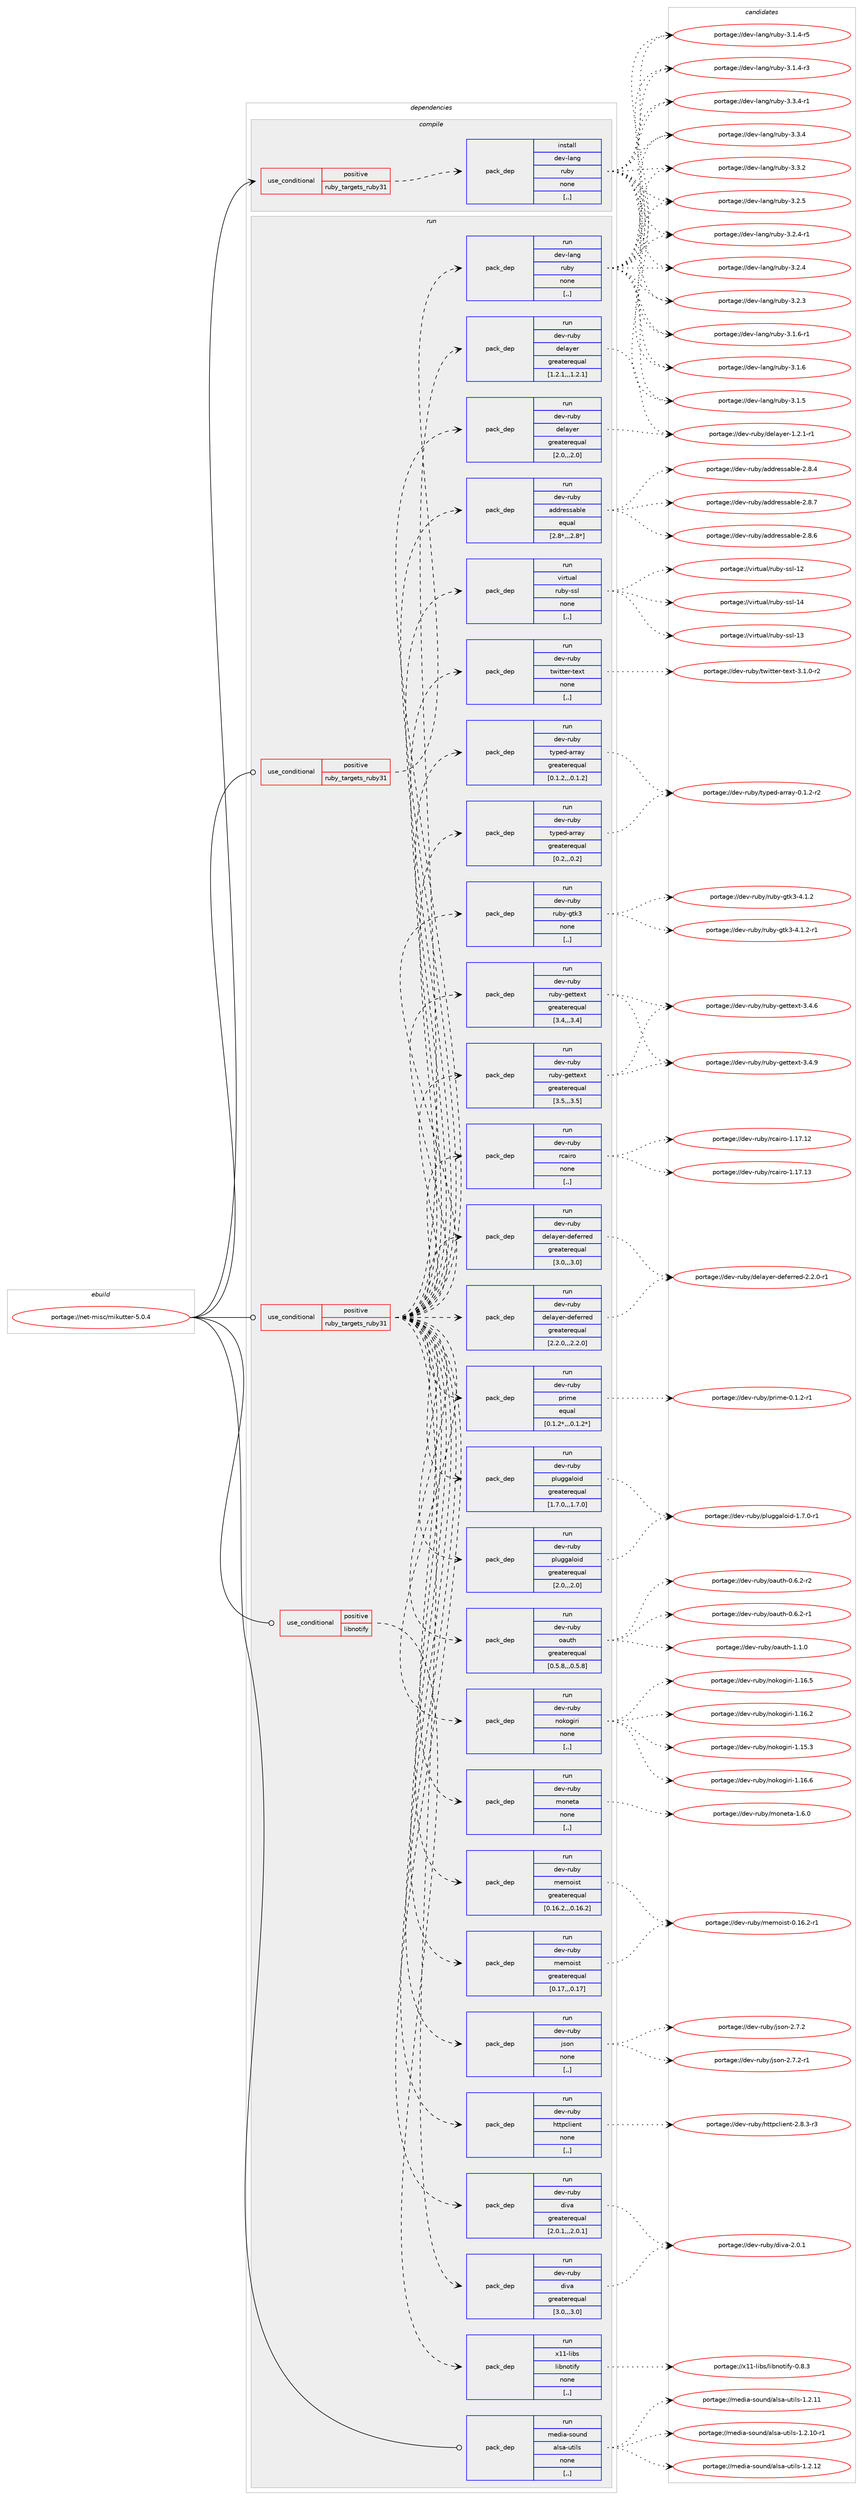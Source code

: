 digraph prolog {

# *************
# Graph options
# *************

newrank=true;
concentrate=true;
compound=true;
graph [rankdir=LR,fontname=Helvetica,fontsize=10,ranksep=1.5];#, ranksep=2.5, nodesep=0.2];
edge  [arrowhead=vee];
node  [fontname=Helvetica,fontsize=10];

# **********
# The ebuild
# **********

subgraph cluster_leftcol {
color=gray;
label=<<i>ebuild</i>>;
id [label="portage://net-misc/mikutter-5.0.4", color=red, width=4, href="../net-misc/mikutter-5.0.4.svg"];
}

# ****************
# The dependencies
# ****************

subgraph cluster_midcol {
color=gray;
label=<<i>dependencies</i>>;
subgraph cluster_compile {
fillcolor="#eeeeee";
style=filled;
label=<<i>compile</i>>;
subgraph cond97897 {
dependency371976 [label=<<TABLE BORDER="0" CELLBORDER="1" CELLSPACING="0" CELLPADDING="4"><TR><TD ROWSPAN="3" CELLPADDING="10">use_conditional</TD></TR><TR><TD>positive</TD></TR><TR><TD>ruby_targets_ruby31</TD></TR></TABLE>>, shape=none, color=red];
subgraph pack271415 {
dependency371977 [label=<<TABLE BORDER="0" CELLBORDER="1" CELLSPACING="0" CELLPADDING="4" WIDTH="220"><TR><TD ROWSPAN="6" CELLPADDING="30">pack_dep</TD></TR><TR><TD WIDTH="110">install</TD></TR><TR><TD>dev-lang</TD></TR><TR><TD>ruby</TD></TR><TR><TD>none</TD></TR><TR><TD>[,,]</TD></TR></TABLE>>, shape=none, color=blue];
}
dependency371976:e -> dependency371977:w [weight=20,style="dashed",arrowhead="vee"];
}
id:e -> dependency371976:w [weight=20,style="solid",arrowhead="vee"];
}
subgraph cluster_compileandrun {
fillcolor="#eeeeee";
style=filled;
label=<<i>compile and run</i>>;
}
subgraph cluster_run {
fillcolor="#eeeeee";
style=filled;
label=<<i>run</i>>;
subgraph cond97898 {
dependency371978 [label=<<TABLE BORDER="0" CELLBORDER="1" CELLSPACING="0" CELLPADDING="4"><TR><TD ROWSPAN="3" CELLPADDING="10">use_conditional</TD></TR><TR><TD>positive</TD></TR><TR><TD>libnotify</TD></TR></TABLE>>, shape=none, color=red];
subgraph pack271416 {
dependency371979 [label=<<TABLE BORDER="0" CELLBORDER="1" CELLSPACING="0" CELLPADDING="4" WIDTH="220"><TR><TD ROWSPAN="6" CELLPADDING="30">pack_dep</TD></TR><TR><TD WIDTH="110">run</TD></TR><TR><TD>x11-libs</TD></TR><TR><TD>libnotify</TD></TR><TR><TD>none</TD></TR><TR><TD>[,,]</TD></TR></TABLE>>, shape=none, color=blue];
}
dependency371978:e -> dependency371979:w [weight=20,style="dashed",arrowhead="vee"];
}
id:e -> dependency371978:w [weight=20,style="solid",arrowhead="odot"];
subgraph cond97899 {
dependency371980 [label=<<TABLE BORDER="0" CELLBORDER="1" CELLSPACING="0" CELLPADDING="4"><TR><TD ROWSPAN="3" CELLPADDING="10">use_conditional</TD></TR><TR><TD>positive</TD></TR><TR><TD>ruby_targets_ruby31</TD></TR></TABLE>>, shape=none, color=red];
subgraph pack271417 {
dependency371981 [label=<<TABLE BORDER="0" CELLBORDER="1" CELLSPACING="0" CELLPADDING="4" WIDTH="220"><TR><TD ROWSPAN="6" CELLPADDING="30">pack_dep</TD></TR><TR><TD WIDTH="110">run</TD></TR><TR><TD>dev-lang</TD></TR><TR><TD>ruby</TD></TR><TR><TD>none</TD></TR><TR><TD>[,,]</TD></TR></TABLE>>, shape=none, color=blue];
}
dependency371980:e -> dependency371981:w [weight=20,style="dashed",arrowhead="vee"];
}
id:e -> dependency371980:w [weight=20,style="solid",arrowhead="odot"];
subgraph cond97900 {
dependency371982 [label=<<TABLE BORDER="0" CELLBORDER="1" CELLSPACING="0" CELLPADDING="4"><TR><TD ROWSPAN="3" CELLPADDING="10">use_conditional</TD></TR><TR><TD>positive</TD></TR><TR><TD>ruby_targets_ruby31</TD></TR></TABLE>>, shape=none, color=red];
subgraph pack271418 {
dependency371983 [label=<<TABLE BORDER="0" CELLBORDER="1" CELLSPACING="0" CELLPADDING="4" WIDTH="220"><TR><TD ROWSPAN="6" CELLPADDING="30">pack_dep</TD></TR><TR><TD WIDTH="110">run</TD></TR><TR><TD>dev-ruby</TD></TR><TR><TD>addressable</TD></TR><TR><TD>equal</TD></TR><TR><TD>[2.8*,,,2.8*]</TD></TR></TABLE>>, shape=none, color=blue];
}
dependency371982:e -> dependency371983:w [weight=20,style="dashed",arrowhead="vee"];
subgraph pack271419 {
dependency371984 [label=<<TABLE BORDER="0" CELLBORDER="1" CELLSPACING="0" CELLPADDING="4" WIDTH="220"><TR><TD ROWSPAN="6" CELLPADDING="30">pack_dep</TD></TR><TR><TD WIDTH="110">run</TD></TR><TR><TD>dev-ruby</TD></TR><TR><TD>delayer</TD></TR><TR><TD>greaterequal</TD></TR><TR><TD>[1.2.1,,,1.2.1]</TD></TR></TABLE>>, shape=none, color=blue];
}
dependency371982:e -> dependency371984:w [weight=20,style="dashed",arrowhead="vee"];
subgraph pack271420 {
dependency371985 [label=<<TABLE BORDER="0" CELLBORDER="1" CELLSPACING="0" CELLPADDING="4" WIDTH="220"><TR><TD ROWSPAN="6" CELLPADDING="30">pack_dep</TD></TR><TR><TD WIDTH="110">run</TD></TR><TR><TD>dev-ruby</TD></TR><TR><TD>delayer</TD></TR><TR><TD>greaterequal</TD></TR><TR><TD>[2.0,,,2.0]</TD></TR></TABLE>>, shape=none, color=blue];
}
dependency371982:e -> dependency371985:w [weight=20,style="dashed",arrowhead="vee"];
subgraph pack271421 {
dependency371986 [label=<<TABLE BORDER="0" CELLBORDER="1" CELLSPACING="0" CELLPADDING="4" WIDTH="220"><TR><TD ROWSPAN="6" CELLPADDING="30">pack_dep</TD></TR><TR><TD WIDTH="110">run</TD></TR><TR><TD>dev-ruby</TD></TR><TR><TD>delayer-deferred</TD></TR><TR><TD>greaterequal</TD></TR><TR><TD>[2.2.0,,,2.2.0]</TD></TR></TABLE>>, shape=none, color=blue];
}
dependency371982:e -> dependency371986:w [weight=20,style="dashed",arrowhead="vee"];
subgraph pack271422 {
dependency371987 [label=<<TABLE BORDER="0" CELLBORDER="1" CELLSPACING="0" CELLPADDING="4" WIDTH="220"><TR><TD ROWSPAN="6" CELLPADDING="30">pack_dep</TD></TR><TR><TD WIDTH="110">run</TD></TR><TR><TD>dev-ruby</TD></TR><TR><TD>delayer-deferred</TD></TR><TR><TD>greaterequal</TD></TR><TR><TD>[3.0,,,3.0]</TD></TR></TABLE>>, shape=none, color=blue];
}
dependency371982:e -> dependency371987:w [weight=20,style="dashed",arrowhead="vee"];
subgraph pack271423 {
dependency371988 [label=<<TABLE BORDER="0" CELLBORDER="1" CELLSPACING="0" CELLPADDING="4" WIDTH="220"><TR><TD ROWSPAN="6" CELLPADDING="30">pack_dep</TD></TR><TR><TD WIDTH="110">run</TD></TR><TR><TD>dev-ruby</TD></TR><TR><TD>diva</TD></TR><TR><TD>greaterequal</TD></TR><TR><TD>[2.0.1,,,2.0.1]</TD></TR></TABLE>>, shape=none, color=blue];
}
dependency371982:e -> dependency371988:w [weight=20,style="dashed",arrowhead="vee"];
subgraph pack271424 {
dependency371989 [label=<<TABLE BORDER="0" CELLBORDER="1" CELLSPACING="0" CELLPADDING="4" WIDTH="220"><TR><TD ROWSPAN="6" CELLPADDING="30">pack_dep</TD></TR><TR><TD WIDTH="110">run</TD></TR><TR><TD>dev-ruby</TD></TR><TR><TD>diva</TD></TR><TR><TD>greaterequal</TD></TR><TR><TD>[3.0,,,3.0]</TD></TR></TABLE>>, shape=none, color=blue];
}
dependency371982:e -> dependency371989:w [weight=20,style="dashed",arrowhead="vee"];
subgraph pack271425 {
dependency371990 [label=<<TABLE BORDER="0" CELLBORDER="1" CELLSPACING="0" CELLPADDING="4" WIDTH="220"><TR><TD ROWSPAN="6" CELLPADDING="30">pack_dep</TD></TR><TR><TD WIDTH="110">run</TD></TR><TR><TD>dev-ruby</TD></TR><TR><TD>httpclient</TD></TR><TR><TD>none</TD></TR><TR><TD>[,,]</TD></TR></TABLE>>, shape=none, color=blue];
}
dependency371982:e -> dependency371990:w [weight=20,style="dashed",arrowhead="vee"];
subgraph pack271426 {
dependency371991 [label=<<TABLE BORDER="0" CELLBORDER="1" CELLSPACING="0" CELLPADDING="4" WIDTH="220"><TR><TD ROWSPAN="6" CELLPADDING="30">pack_dep</TD></TR><TR><TD WIDTH="110">run</TD></TR><TR><TD>dev-ruby</TD></TR><TR><TD>json</TD></TR><TR><TD>none</TD></TR><TR><TD>[,,]</TD></TR></TABLE>>, shape=none, color=blue];
}
dependency371982:e -> dependency371991:w [weight=20,style="dashed",arrowhead="vee"];
subgraph pack271427 {
dependency371992 [label=<<TABLE BORDER="0" CELLBORDER="1" CELLSPACING="0" CELLPADDING="4" WIDTH="220"><TR><TD ROWSPAN="6" CELLPADDING="30">pack_dep</TD></TR><TR><TD WIDTH="110">run</TD></TR><TR><TD>dev-ruby</TD></TR><TR><TD>memoist</TD></TR><TR><TD>greaterequal</TD></TR><TR><TD>[0.16.2,,,0.16.2]</TD></TR></TABLE>>, shape=none, color=blue];
}
dependency371982:e -> dependency371992:w [weight=20,style="dashed",arrowhead="vee"];
subgraph pack271428 {
dependency371993 [label=<<TABLE BORDER="0" CELLBORDER="1" CELLSPACING="0" CELLPADDING="4" WIDTH="220"><TR><TD ROWSPAN="6" CELLPADDING="30">pack_dep</TD></TR><TR><TD WIDTH="110">run</TD></TR><TR><TD>dev-ruby</TD></TR><TR><TD>memoist</TD></TR><TR><TD>greaterequal</TD></TR><TR><TD>[0.17,,,0.17]</TD></TR></TABLE>>, shape=none, color=blue];
}
dependency371982:e -> dependency371993:w [weight=20,style="dashed",arrowhead="vee"];
subgraph pack271429 {
dependency371994 [label=<<TABLE BORDER="0" CELLBORDER="1" CELLSPACING="0" CELLPADDING="4" WIDTH="220"><TR><TD ROWSPAN="6" CELLPADDING="30">pack_dep</TD></TR><TR><TD WIDTH="110">run</TD></TR><TR><TD>dev-ruby</TD></TR><TR><TD>moneta</TD></TR><TR><TD>none</TD></TR><TR><TD>[,,]</TD></TR></TABLE>>, shape=none, color=blue];
}
dependency371982:e -> dependency371994:w [weight=20,style="dashed",arrowhead="vee"];
subgraph pack271430 {
dependency371995 [label=<<TABLE BORDER="0" CELLBORDER="1" CELLSPACING="0" CELLPADDING="4" WIDTH="220"><TR><TD ROWSPAN="6" CELLPADDING="30">pack_dep</TD></TR><TR><TD WIDTH="110">run</TD></TR><TR><TD>dev-ruby</TD></TR><TR><TD>nokogiri</TD></TR><TR><TD>none</TD></TR><TR><TD>[,,]</TD></TR></TABLE>>, shape=none, color=blue];
}
dependency371982:e -> dependency371995:w [weight=20,style="dashed",arrowhead="vee"];
subgraph pack271431 {
dependency371996 [label=<<TABLE BORDER="0" CELLBORDER="1" CELLSPACING="0" CELLPADDING="4" WIDTH="220"><TR><TD ROWSPAN="6" CELLPADDING="30">pack_dep</TD></TR><TR><TD WIDTH="110">run</TD></TR><TR><TD>dev-ruby</TD></TR><TR><TD>oauth</TD></TR><TR><TD>greaterequal</TD></TR><TR><TD>[0.5.8,,,0.5.8]</TD></TR></TABLE>>, shape=none, color=blue];
}
dependency371982:e -> dependency371996:w [weight=20,style="dashed",arrowhead="vee"];
subgraph pack271432 {
dependency371997 [label=<<TABLE BORDER="0" CELLBORDER="1" CELLSPACING="0" CELLPADDING="4" WIDTH="220"><TR><TD ROWSPAN="6" CELLPADDING="30">pack_dep</TD></TR><TR><TD WIDTH="110">run</TD></TR><TR><TD>dev-ruby</TD></TR><TR><TD>pluggaloid</TD></TR><TR><TD>greaterequal</TD></TR><TR><TD>[1.7.0,,,1.7.0]</TD></TR></TABLE>>, shape=none, color=blue];
}
dependency371982:e -> dependency371997:w [weight=20,style="dashed",arrowhead="vee"];
subgraph pack271433 {
dependency371998 [label=<<TABLE BORDER="0" CELLBORDER="1" CELLSPACING="0" CELLPADDING="4" WIDTH="220"><TR><TD ROWSPAN="6" CELLPADDING="30">pack_dep</TD></TR><TR><TD WIDTH="110">run</TD></TR><TR><TD>dev-ruby</TD></TR><TR><TD>pluggaloid</TD></TR><TR><TD>greaterequal</TD></TR><TR><TD>[2.0,,,2.0]</TD></TR></TABLE>>, shape=none, color=blue];
}
dependency371982:e -> dependency371998:w [weight=20,style="dashed",arrowhead="vee"];
subgraph pack271434 {
dependency371999 [label=<<TABLE BORDER="0" CELLBORDER="1" CELLSPACING="0" CELLPADDING="4" WIDTH="220"><TR><TD ROWSPAN="6" CELLPADDING="30">pack_dep</TD></TR><TR><TD WIDTH="110">run</TD></TR><TR><TD>dev-ruby</TD></TR><TR><TD>prime</TD></TR><TR><TD>equal</TD></TR><TR><TD>[0.1.2*,,,0.1.2*]</TD></TR></TABLE>>, shape=none, color=blue];
}
dependency371982:e -> dependency371999:w [weight=20,style="dashed",arrowhead="vee"];
subgraph pack271435 {
dependency372000 [label=<<TABLE BORDER="0" CELLBORDER="1" CELLSPACING="0" CELLPADDING="4" WIDTH="220"><TR><TD ROWSPAN="6" CELLPADDING="30">pack_dep</TD></TR><TR><TD WIDTH="110">run</TD></TR><TR><TD>dev-ruby</TD></TR><TR><TD>rcairo</TD></TR><TR><TD>none</TD></TR><TR><TD>[,,]</TD></TR></TABLE>>, shape=none, color=blue];
}
dependency371982:e -> dependency372000:w [weight=20,style="dashed",arrowhead="vee"];
subgraph pack271436 {
dependency372001 [label=<<TABLE BORDER="0" CELLBORDER="1" CELLSPACING="0" CELLPADDING="4" WIDTH="220"><TR><TD ROWSPAN="6" CELLPADDING="30">pack_dep</TD></TR><TR><TD WIDTH="110">run</TD></TR><TR><TD>dev-ruby</TD></TR><TR><TD>ruby-gettext</TD></TR><TR><TD>greaterequal</TD></TR><TR><TD>[3.4,,,3.4]</TD></TR></TABLE>>, shape=none, color=blue];
}
dependency371982:e -> dependency372001:w [weight=20,style="dashed",arrowhead="vee"];
subgraph pack271437 {
dependency372002 [label=<<TABLE BORDER="0" CELLBORDER="1" CELLSPACING="0" CELLPADDING="4" WIDTH="220"><TR><TD ROWSPAN="6" CELLPADDING="30">pack_dep</TD></TR><TR><TD WIDTH="110">run</TD></TR><TR><TD>dev-ruby</TD></TR><TR><TD>ruby-gettext</TD></TR><TR><TD>greaterequal</TD></TR><TR><TD>[3.5,,,3.5]</TD></TR></TABLE>>, shape=none, color=blue];
}
dependency371982:e -> dependency372002:w [weight=20,style="dashed",arrowhead="vee"];
subgraph pack271438 {
dependency372003 [label=<<TABLE BORDER="0" CELLBORDER="1" CELLSPACING="0" CELLPADDING="4" WIDTH="220"><TR><TD ROWSPAN="6" CELLPADDING="30">pack_dep</TD></TR><TR><TD WIDTH="110">run</TD></TR><TR><TD>dev-ruby</TD></TR><TR><TD>ruby-gtk3</TD></TR><TR><TD>none</TD></TR><TR><TD>[,,]</TD></TR></TABLE>>, shape=none, color=blue];
}
dependency371982:e -> dependency372003:w [weight=20,style="dashed",arrowhead="vee"];
subgraph pack271439 {
dependency372004 [label=<<TABLE BORDER="0" CELLBORDER="1" CELLSPACING="0" CELLPADDING="4" WIDTH="220"><TR><TD ROWSPAN="6" CELLPADDING="30">pack_dep</TD></TR><TR><TD WIDTH="110">run</TD></TR><TR><TD>dev-ruby</TD></TR><TR><TD>typed-array</TD></TR><TR><TD>greaterequal</TD></TR><TR><TD>[0.1.2,,,0.1.2]</TD></TR></TABLE>>, shape=none, color=blue];
}
dependency371982:e -> dependency372004:w [weight=20,style="dashed",arrowhead="vee"];
subgraph pack271440 {
dependency372005 [label=<<TABLE BORDER="0" CELLBORDER="1" CELLSPACING="0" CELLPADDING="4" WIDTH="220"><TR><TD ROWSPAN="6" CELLPADDING="30">pack_dep</TD></TR><TR><TD WIDTH="110">run</TD></TR><TR><TD>dev-ruby</TD></TR><TR><TD>typed-array</TD></TR><TR><TD>greaterequal</TD></TR><TR><TD>[0.2,,,0.2]</TD></TR></TABLE>>, shape=none, color=blue];
}
dependency371982:e -> dependency372005:w [weight=20,style="dashed",arrowhead="vee"];
subgraph pack271441 {
dependency372006 [label=<<TABLE BORDER="0" CELLBORDER="1" CELLSPACING="0" CELLPADDING="4" WIDTH="220"><TR><TD ROWSPAN="6" CELLPADDING="30">pack_dep</TD></TR><TR><TD WIDTH="110">run</TD></TR><TR><TD>dev-ruby</TD></TR><TR><TD>twitter-text</TD></TR><TR><TD>none</TD></TR><TR><TD>[,,]</TD></TR></TABLE>>, shape=none, color=blue];
}
dependency371982:e -> dependency372006:w [weight=20,style="dashed",arrowhead="vee"];
subgraph pack271442 {
dependency372007 [label=<<TABLE BORDER="0" CELLBORDER="1" CELLSPACING="0" CELLPADDING="4" WIDTH="220"><TR><TD ROWSPAN="6" CELLPADDING="30">pack_dep</TD></TR><TR><TD WIDTH="110">run</TD></TR><TR><TD>virtual</TD></TR><TR><TD>ruby-ssl</TD></TR><TR><TD>none</TD></TR><TR><TD>[,,]</TD></TR></TABLE>>, shape=none, color=blue];
}
dependency371982:e -> dependency372007:w [weight=20,style="dashed",arrowhead="vee"];
}
id:e -> dependency371982:w [weight=20,style="solid",arrowhead="odot"];
subgraph pack271443 {
dependency372008 [label=<<TABLE BORDER="0" CELLBORDER="1" CELLSPACING="0" CELLPADDING="4" WIDTH="220"><TR><TD ROWSPAN="6" CELLPADDING="30">pack_dep</TD></TR><TR><TD WIDTH="110">run</TD></TR><TR><TD>media-sound</TD></TR><TR><TD>alsa-utils</TD></TR><TR><TD>none</TD></TR><TR><TD>[,,]</TD></TR></TABLE>>, shape=none, color=blue];
}
id:e -> dependency372008:w [weight=20,style="solid",arrowhead="odot"];
}
}

# **************
# The candidates
# **************

subgraph cluster_choices {
rank=same;
color=gray;
label=<<i>candidates</i>>;

subgraph choice271415 {
color=black;
nodesep=1;
choice100101118451089711010347114117981214551465146524511449 [label="portage://dev-lang/ruby-3.3.4-r1", color=red, width=4,href="../dev-lang/ruby-3.3.4-r1.svg"];
choice10010111845108971101034711411798121455146514652 [label="portage://dev-lang/ruby-3.3.4", color=red, width=4,href="../dev-lang/ruby-3.3.4.svg"];
choice10010111845108971101034711411798121455146514650 [label="portage://dev-lang/ruby-3.3.2", color=red, width=4,href="../dev-lang/ruby-3.3.2.svg"];
choice10010111845108971101034711411798121455146504653 [label="portage://dev-lang/ruby-3.2.5", color=red, width=4,href="../dev-lang/ruby-3.2.5.svg"];
choice100101118451089711010347114117981214551465046524511449 [label="portage://dev-lang/ruby-3.2.4-r1", color=red, width=4,href="../dev-lang/ruby-3.2.4-r1.svg"];
choice10010111845108971101034711411798121455146504652 [label="portage://dev-lang/ruby-3.2.4", color=red, width=4,href="../dev-lang/ruby-3.2.4.svg"];
choice10010111845108971101034711411798121455146504651 [label="portage://dev-lang/ruby-3.2.3", color=red, width=4,href="../dev-lang/ruby-3.2.3.svg"];
choice100101118451089711010347114117981214551464946544511449 [label="portage://dev-lang/ruby-3.1.6-r1", color=red, width=4,href="../dev-lang/ruby-3.1.6-r1.svg"];
choice10010111845108971101034711411798121455146494654 [label="portage://dev-lang/ruby-3.1.6", color=red, width=4,href="../dev-lang/ruby-3.1.6.svg"];
choice10010111845108971101034711411798121455146494653 [label="portage://dev-lang/ruby-3.1.5", color=red, width=4,href="../dev-lang/ruby-3.1.5.svg"];
choice100101118451089711010347114117981214551464946524511453 [label="portage://dev-lang/ruby-3.1.4-r5", color=red, width=4,href="../dev-lang/ruby-3.1.4-r5.svg"];
choice100101118451089711010347114117981214551464946524511451 [label="portage://dev-lang/ruby-3.1.4-r3", color=red, width=4,href="../dev-lang/ruby-3.1.4-r3.svg"];
dependency371977:e -> choice100101118451089711010347114117981214551465146524511449:w [style=dotted,weight="100"];
dependency371977:e -> choice10010111845108971101034711411798121455146514652:w [style=dotted,weight="100"];
dependency371977:e -> choice10010111845108971101034711411798121455146514650:w [style=dotted,weight="100"];
dependency371977:e -> choice10010111845108971101034711411798121455146504653:w [style=dotted,weight="100"];
dependency371977:e -> choice100101118451089711010347114117981214551465046524511449:w [style=dotted,weight="100"];
dependency371977:e -> choice10010111845108971101034711411798121455146504652:w [style=dotted,weight="100"];
dependency371977:e -> choice10010111845108971101034711411798121455146504651:w [style=dotted,weight="100"];
dependency371977:e -> choice100101118451089711010347114117981214551464946544511449:w [style=dotted,weight="100"];
dependency371977:e -> choice10010111845108971101034711411798121455146494654:w [style=dotted,weight="100"];
dependency371977:e -> choice10010111845108971101034711411798121455146494653:w [style=dotted,weight="100"];
dependency371977:e -> choice100101118451089711010347114117981214551464946524511453:w [style=dotted,weight="100"];
dependency371977:e -> choice100101118451089711010347114117981214551464946524511451:w [style=dotted,weight="100"];
}
subgraph choice271416 {
color=black;
nodesep=1;
choice120494945108105981154710810598110111116105102121454846564651 [label="portage://x11-libs/libnotify-0.8.3", color=red, width=4,href="../x11-libs/libnotify-0.8.3.svg"];
dependency371979:e -> choice120494945108105981154710810598110111116105102121454846564651:w [style=dotted,weight="100"];
}
subgraph choice271417 {
color=black;
nodesep=1;
choice100101118451089711010347114117981214551465146524511449 [label="portage://dev-lang/ruby-3.3.4-r1", color=red, width=4,href="../dev-lang/ruby-3.3.4-r1.svg"];
choice10010111845108971101034711411798121455146514652 [label="portage://dev-lang/ruby-3.3.4", color=red, width=4,href="../dev-lang/ruby-3.3.4.svg"];
choice10010111845108971101034711411798121455146514650 [label="portage://dev-lang/ruby-3.3.2", color=red, width=4,href="../dev-lang/ruby-3.3.2.svg"];
choice10010111845108971101034711411798121455146504653 [label="portage://dev-lang/ruby-3.2.5", color=red, width=4,href="../dev-lang/ruby-3.2.5.svg"];
choice100101118451089711010347114117981214551465046524511449 [label="portage://dev-lang/ruby-3.2.4-r1", color=red, width=4,href="../dev-lang/ruby-3.2.4-r1.svg"];
choice10010111845108971101034711411798121455146504652 [label="portage://dev-lang/ruby-3.2.4", color=red, width=4,href="../dev-lang/ruby-3.2.4.svg"];
choice10010111845108971101034711411798121455146504651 [label="portage://dev-lang/ruby-3.2.3", color=red, width=4,href="../dev-lang/ruby-3.2.3.svg"];
choice100101118451089711010347114117981214551464946544511449 [label="portage://dev-lang/ruby-3.1.6-r1", color=red, width=4,href="../dev-lang/ruby-3.1.6-r1.svg"];
choice10010111845108971101034711411798121455146494654 [label="portage://dev-lang/ruby-3.1.6", color=red, width=4,href="../dev-lang/ruby-3.1.6.svg"];
choice10010111845108971101034711411798121455146494653 [label="portage://dev-lang/ruby-3.1.5", color=red, width=4,href="../dev-lang/ruby-3.1.5.svg"];
choice100101118451089711010347114117981214551464946524511453 [label="portage://dev-lang/ruby-3.1.4-r5", color=red, width=4,href="../dev-lang/ruby-3.1.4-r5.svg"];
choice100101118451089711010347114117981214551464946524511451 [label="portage://dev-lang/ruby-3.1.4-r3", color=red, width=4,href="../dev-lang/ruby-3.1.4-r3.svg"];
dependency371981:e -> choice100101118451089711010347114117981214551465146524511449:w [style=dotted,weight="100"];
dependency371981:e -> choice10010111845108971101034711411798121455146514652:w [style=dotted,weight="100"];
dependency371981:e -> choice10010111845108971101034711411798121455146514650:w [style=dotted,weight="100"];
dependency371981:e -> choice10010111845108971101034711411798121455146504653:w [style=dotted,weight="100"];
dependency371981:e -> choice100101118451089711010347114117981214551465046524511449:w [style=dotted,weight="100"];
dependency371981:e -> choice10010111845108971101034711411798121455146504652:w [style=dotted,weight="100"];
dependency371981:e -> choice10010111845108971101034711411798121455146504651:w [style=dotted,weight="100"];
dependency371981:e -> choice100101118451089711010347114117981214551464946544511449:w [style=dotted,weight="100"];
dependency371981:e -> choice10010111845108971101034711411798121455146494654:w [style=dotted,weight="100"];
dependency371981:e -> choice10010111845108971101034711411798121455146494653:w [style=dotted,weight="100"];
dependency371981:e -> choice100101118451089711010347114117981214551464946524511453:w [style=dotted,weight="100"];
dependency371981:e -> choice100101118451089711010347114117981214551464946524511451:w [style=dotted,weight="100"];
}
subgraph choice271418 {
color=black;
nodesep=1;
choice100101118451141179812147971001001141011151159798108101455046564655 [label="portage://dev-ruby/addressable-2.8.7", color=red, width=4,href="../dev-ruby/addressable-2.8.7.svg"];
choice100101118451141179812147971001001141011151159798108101455046564654 [label="portage://dev-ruby/addressable-2.8.6", color=red, width=4,href="../dev-ruby/addressable-2.8.6.svg"];
choice100101118451141179812147971001001141011151159798108101455046564652 [label="portage://dev-ruby/addressable-2.8.4", color=red, width=4,href="../dev-ruby/addressable-2.8.4.svg"];
dependency371983:e -> choice100101118451141179812147971001001141011151159798108101455046564655:w [style=dotted,weight="100"];
dependency371983:e -> choice100101118451141179812147971001001141011151159798108101455046564654:w [style=dotted,weight="100"];
dependency371983:e -> choice100101118451141179812147971001001141011151159798108101455046564652:w [style=dotted,weight="100"];
}
subgraph choice271419 {
color=black;
nodesep=1;
choice100101118451141179812147100101108971211011144549465046494511449 [label="portage://dev-ruby/delayer-1.2.1-r1", color=red, width=4,href="../dev-ruby/delayer-1.2.1-r1.svg"];
dependency371984:e -> choice100101118451141179812147100101108971211011144549465046494511449:w [style=dotted,weight="100"];
}
subgraph choice271420 {
color=black;
nodesep=1;
choice100101118451141179812147100101108971211011144549465046494511449 [label="portage://dev-ruby/delayer-1.2.1-r1", color=red, width=4,href="../dev-ruby/delayer-1.2.1-r1.svg"];
dependency371985:e -> choice100101118451141179812147100101108971211011144549465046494511449:w [style=dotted,weight="100"];
}
subgraph choice271421 {
color=black;
nodesep=1;
choice10010111845114117981214710010110897121101114451001011021011141141011004550465046484511449 [label="portage://dev-ruby/delayer-deferred-2.2.0-r1", color=red, width=4,href="../dev-ruby/delayer-deferred-2.2.0-r1.svg"];
dependency371986:e -> choice10010111845114117981214710010110897121101114451001011021011141141011004550465046484511449:w [style=dotted,weight="100"];
}
subgraph choice271422 {
color=black;
nodesep=1;
choice10010111845114117981214710010110897121101114451001011021011141141011004550465046484511449 [label="portage://dev-ruby/delayer-deferred-2.2.0-r1", color=red, width=4,href="../dev-ruby/delayer-deferred-2.2.0-r1.svg"];
dependency371987:e -> choice10010111845114117981214710010110897121101114451001011021011141141011004550465046484511449:w [style=dotted,weight="100"];
}
subgraph choice271423 {
color=black;
nodesep=1;
choice10010111845114117981214710010511897455046484649 [label="portage://dev-ruby/diva-2.0.1", color=red, width=4,href="../dev-ruby/diva-2.0.1.svg"];
dependency371988:e -> choice10010111845114117981214710010511897455046484649:w [style=dotted,weight="100"];
}
subgraph choice271424 {
color=black;
nodesep=1;
choice10010111845114117981214710010511897455046484649 [label="portage://dev-ruby/diva-2.0.1", color=red, width=4,href="../dev-ruby/diva-2.0.1.svg"];
dependency371989:e -> choice10010111845114117981214710010511897455046484649:w [style=dotted,weight="100"];
}
subgraph choice271425 {
color=black;
nodesep=1;
choice100101118451141179812147104116116112991081051011101164550465646514511451 [label="portage://dev-ruby/httpclient-2.8.3-r3", color=red, width=4,href="../dev-ruby/httpclient-2.8.3-r3.svg"];
dependency371990:e -> choice100101118451141179812147104116116112991081051011101164550465646514511451:w [style=dotted,weight="100"];
}
subgraph choice271426 {
color=black;
nodesep=1;
choice1001011184511411798121471061151111104550465546504511449 [label="portage://dev-ruby/json-2.7.2-r1", color=red, width=4,href="../dev-ruby/json-2.7.2-r1.svg"];
choice100101118451141179812147106115111110455046554650 [label="portage://dev-ruby/json-2.7.2", color=red, width=4,href="../dev-ruby/json-2.7.2.svg"];
dependency371991:e -> choice1001011184511411798121471061151111104550465546504511449:w [style=dotted,weight="100"];
dependency371991:e -> choice100101118451141179812147106115111110455046554650:w [style=dotted,weight="100"];
}
subgraph choice271427 {
color=black;
nodesep=1;
choice100101118451141179812147109101109111105115116454846495446504511449 [label="portage://dev-ruby/memoist-0.16.2-r1", color=red, width=4,href="../dev-ruby/memoist-0.16.2-r1.svg"];
dependency371992:e -> choice100101118451141179812147109101109111105115116454846495446504511449:w [style=dotted,weight="100"];
}
subgraph choice271428 {
color=black;
nodesep=1;
choice100101118451141179812147109101109111105115116454846495446504511449 [label="portage://dev-ruby/memoist-0.16.2-r1", color=red, width=4,href="../dev-ruby/memoist-0.16.2-r1.svg"];
dependency371993:e -> choice100101118451141179812147109101109111105115116454846495446504511449:w [style=dotted,weight="100"];
}
subgraph choice271429 {
color=black;
nodesep=1;
choice10010111845114117981214710911111010111697454946544648 [label="portage://dev-ruby/moneta-1.6.0", color=red, width=4,href="../dev-ruby/moneta-1.6.0.svg"];
dependency371994:e -> choice10010111845114117981214710911111010111697454946544648:w [style=dotted,weight="100"];
}
subgraph choice271430 {
color=black;
nodesep=1;
choice10010111845114117981214711011110711110310511410545494649544654 [label="portage://dev-ruby/nokogiri-1.16.6", color=red, width=4,href="../dev-ruby/nokogiri-1.16.6.svg"];
choice10010111845114117981214711011110711110310511410545494649544653 [label="portage://dev-ruby/nokogiri-1.16.5", color=red, width=4,href="../dev-ruby/nokogiri-1.16.5.svg"];
choice10010111845114117981214711011110711110310511410545494649544650 [label="portage://dev-ruby/nokogiri-1.16.2", color=red, width=4,href="../dev-ruby/nokogiri-1.16.2.svg"];
choice10010111845114117981214711011110711110310511410545494649534651 [label="portage://dev-ruby/nokogiri-1.15.3", color=red, width=4,href="../dev-ruby/nokogiri-1.15.3.svg"];
dependency371995:e -> choice10010111845114117981214711011110711110310511410545494649544654:w [style=dotted,weight="100"];
dependency371995:e -> choice10010111845114117981214711011110711110310511410545494649544653:w [style=dotted,weight="100"];
dependency371995:e -> choice10010111845114117981214711011110711110310511410545494649544650:w [style=dotted,weight="100"];
dependency371995:e -> choice10010111845114117981214711011110711110310511410545494649534651:w [style=dotted,weight="100"];
}
subgraph choice271431 {
color=black;
nodesep=1;
choice10010111845114117981214711197117116104454946494648 [label="portage://dev-ruby/oauth-1.1.0", color=red, width=4,href="../dev-ruby/oauth-1.1.0.svg"];
choice100101118451141179812147111971171161044548465446504511450 [label="portage://dev-ruby/oauth-0.6.2-r2", color=red, width=4,href="../dev-ruby/oauth-0.6.2-r2.svg"];
choice100101118451141179812147111971171161044548465446504511449 [label="portage://dev-ruby/oauth-0.6.2-r1", color=red, width=4,href="../dev-ruby/oauth-0.6.2-r1.svg"];
dependency371996:e -> choice10010111845114117981214711197117116104454946494648:w [style=dotted,weight="100"];
dependency371996:e -> choice100101118451141179812147111971171161044548465446504511450:w [style=dotted,weight="100"];
dependency371996:e -> choice100101118451141179812147111971171161044548465446504511449:w [style=dotted,weight="100"];
}
subgraph choice271432 {
color=black;
nodesep=1;
choice100101118451141179812147112108117103103971081111051004549465546484511449 [label="portage://dev-ruby/pluggaloid-1.7.0-r1", color=red, width=4,href="../dev-ruby/pluggaloid-1.7.0-r1.svg"];
dependency371997:e -> choice100101118451141179812147112108117103103971081111051004549465546484511449:w [style=dotted,weight="100"];
}
subgraph choice271433 {
color=black;
nodesep=1;
choice100101118451141179812147112108117103103971081111051004549465546484511449 [label="portage://dev-ruby/pluggaloid-1.7.0-r1", color=red, width=4,href="../dev-ruby/pluggaloid-1.7.0-r1.svg"];
dependency371998:e -> choice100101118451141179812147112108117103103971081111051004549465546484511449:w [style=dotted,weight="100"];
}
subgraph choice271434 {
color=black;
nodesep=1;
choice1001011184511411798121471121141051091014548464946504511449 [label="portage://dev-ruby/prime-0.1.2-r1", color=red, width=4,href="../dev-ruby/prime-0.1.2-r1.svg"];
dependency371999:e -> choice1001011184511411798121471121141051091014548464946504511449:w [style=dotted,weight="100"];
}
subgraph choice271435 {
color=black;
nodesep=1;
choice10010111845114117981214711499971051141114549464955464951 [label="portage://dev-ruby/rcairo-1.17.13", color=red, width=4,href="../dev-ruby/rcairo-1.17.13.svg"];
choice10010111845114117981214711499971051141114549464955464950 [label="portage://dev-ruby/rcairo-1.17.12", color=red, width=4,href="../dev-ruby/rcairo-1.17.12.svg"];
dependency372000:e -> choice10010111845114117981214711499971051141114549464955464951:w [style=dotted,weight="100"];
dependency372000:e -> choice10010111845114117981214711499971051141114549464955464950:w [style=dotted,weight="100"];
}
subgraph choice271436 {
color=black;
nodesep=1;
choice1001011184511411798121471141179812145103101116116101120116455146524657 [label="portage://dev-ruby/ruby-gettext-3.4.9", color=red, width=4,href="../dev-ruby/ruby-gettext-3.4.9.svg"];
choice1001011184511411798121471141179812145103101116116101120116455146524654 [label="portage://dev-ruby/ruby-gettext-3.4.6", color=red, width=4,href="../dev-ruby/ruby-gettext-3.4.6.svg"];
dependency372001:e -> choice1001011184511411798121471141179812145103101116116101120116455146524657:w [style=dotted,weight="100"];
dependency372001:e -> choice1001011184511411798121471141179812145103101116116101120116455146524654:w [style=dotted,weight="100"];
}
subgraph choice271437 {
color=black;
nodesep=1;
choice1001011184511411798121471141179812145103101116116101120116455146524657 [label="portage://dev-ruby/ruby-gettext-3.4.9", color=red, width=4,href="../dev-ruby/ruby-gettext-3.4.9.svg"];
choice1001011184511411798121471141179812145103101116116101120116455146524654 [label="portage://dev-ruby/ruby-gettext-3.4.6", color=red, width=4,href="../dev-ruby/ruby-gettext-3.4.6.svg"];
dependency372002:e -> choice1001011184511411798121471141179812145103101116116101120116455146524657:w [style=dotted,weight="100"];
dependency372002:e -> choice1001011184511411798121471141179812145103101116116101120116455146524654:w [style=dotted,weight="100"];
}
subgraph choice271438 {
color=black;
nodesep=1;
choice1001011184511411798121471141179812145103116107514552464946504511449 [label="portage://dev-ruby/ruby-gtk3-4.1.2-r1", color=red, width=4,href="../dev-ruby/ruby-gtk3-4.1.2-r1.svg"];
choice100101118451141179812147114117981214510311610751455246494650 [label="portage://dev-ruby/ruby-gtk3-4.1.2", color=red, width=4,href="../dev-ruby/ruby-gtk3-4.1.2.svg"];
dependency372003:e -> choice1001011184511411798121471141179812145103116107514552464946504511449:w [style=dotted,weight="100"];
dependency372003:e -> choice100101118451141179812147114117981214510311610751455246494650:w [style=dotted,weight="100"];
}
subgraph choice271439 {
color=black;
nodesep=1;
choice1001011184511411798121471161211121011004597114114971214548464946504511450 [label="portage://dev-ruby/typed-array-0.1.2-r2", color=red, width=4,href="../dev-ruby/typed-array-0.1.2-r2.svg"];
dependency372004:e -> choice1001011184511411798121471161211121011004597114114971214548464946504511450:w [style=dotted,weight="100"];
}
subgraph choice271440 {
color=black;
nodesep=1;
choice1001011184511411798121471161211121011004597114114971214548464946504511450 [label="portage://dev-ruby/typed-array-0.1.2-r2", color=red, width=4,href="../dev-ruby/typed-array-0.1.2-r2.svg"];
dependency372005:e -> choice1001011184511411798121471161211121011004597114114971214548464946504511450:w [style=dotted,weight="100"];
}
subgraph choice271441 {
color=black;
nodesep=1;
choice100101118451141179812147116119105116116101114451161011201164551464946484511450 [label="portage://dev-ruby/twitter-text-3.1.0-r2", color=red, width=4,href="../dev-ruby/twitter-text-3.1.0-r2.svg"];
dependency372006:e -> choice100101118451141179812147116119105116116101114451161011201164551464946484511450:w [style=dotted,weight="100"];
}
subgraph choice271442 {
color=black;
nodesep=1;
choice11810511411611797108471141179812145115115108454952 [label="portage://virtual/ruby-ssl-14", color=red, width=4,href="../virtual/ruby-ssl-14.svg"];
choice11810511411611797108471141179812145115115108454951 [label="portage://virtual/ruby-ssl-13", color=red, width=4,href="../virtual/ruby-ssl-13.svg"];
choice11810511411611797108471141179812145115115108454950 [label="portage://virtual/ruby-ssl-12", color=red, width=4,href="../virtual/ruby-ssl-12.svg"];
dependency372007:e -> choice11810511411611797108471141179812145115115108454952:w [style=dotted,weight="100"];
dependency372007:e -> choice11810511411611797108471141179812145115115108454951:w [style=dotted,weight="100"];
dependency372007:e -> choice11810511411611797108471141179812145115115108454950:w [style=dotted,weight="100"];
}
subgraph choice271443 {
color=black;
nodesep=1;
choice10910110010597451151111171101004797108115974511711610510811545494650464950 [label="portage://media-sound/alsa-utils-1.2.12", color=red, width=4,href="../media-sound/alsa-utils-1.2.12.svg"];
choice10910110010597451151111171101004797108115974511711610510811545494650464949 [label="portage://media-sound/alsa-utils-1.2.11", color=red, width=4,href="../media-sound/alsa-utils-1.2.11.svg"];
choice109101100105974511511111711010047971081159745117116105108115454946504649484511449 [label="portage://media-sound/alsa-utils-1.2.10-r1", color=red, width=4,href="../media-sound/alsa-utils-1.2.10-r1.svg"];
dependency372008:e -> choice10910110010597451151111171101004797108115974511711610510811545494650464950:w [style=dotted,weight="100"];
dependency372008:e -> choice10910110010597451151111171101004797108115974511711610510811545494650464949:w [style=dotted,weight="100"];
dependency372008:e -> choice109101100105974511511111711010047971081159745117116105108115454946504649484511449:w [style=dotted,weight="100"];
}
}

}
